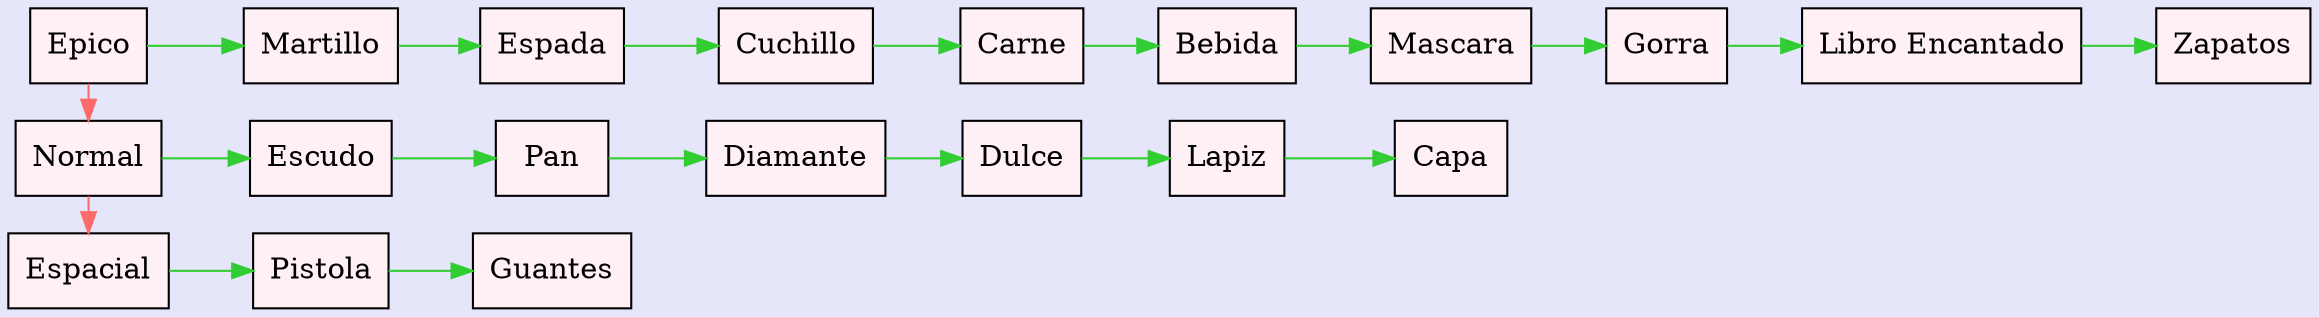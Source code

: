 digraph G {
graph [rankdir = LR ]
bgcolor="lavender"
node [ style=filled,shape = box, fillcolor="lavenderblush:lavenderblush1"]
{rank = same "Epico""Normal""Espacial"}
"Epico"-> "Normal"-> "Espacial"[color = indianred1];
"Epico" [label="Epico"];
"Epico"->"1"->"2"->"4"->"6"->"8"->"10"->"12"->"14"->"16"[color = limegreen];
"1" [label="Martillo"];
"2" [label="Espada"];
"4" [label="Cuchillo"];
"6" [label="Carne"];
"8" [label="Bebida"];
"10" [label="Mascara"];
"12" [label="Gorra"];
"14" [label="Libro Encantado"];
"16" [label="Zapatos"];
"Normal" [label="Normal"];
"Normal"->"3"->"5"->"7"->"11"->"13"->"17"[color = limegreen];
"3" [label="Escudo"];
"5" [label="Pan"];
"7" [label="Diamante"];
"11" [label="Dulce"];
"13" [label="Lapiz"];
"17" [label="Capa"];
"Espacial" [label="Espacial"];
"Espacial"->"9"->"15"[color = limegreen];
"9" [label="Pistola"];
"15" [label="Guantes"];
}